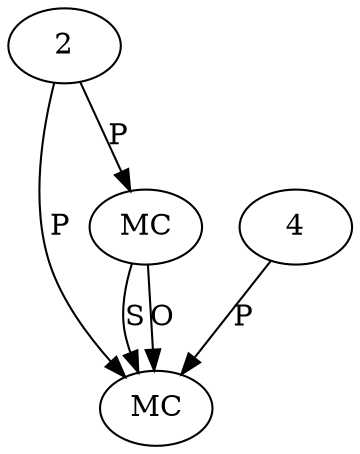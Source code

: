 digraph "AUG" {

  1 [ label="MC" s="put()" t="Map" l="127" ];
  2 [ t="String" n="id" ];
  3 [ label="MC" s="get()" t="Map" l="124" ];
  4 [ t="Territory" n="t" ];
  4 -> 1 [ label="P" ];
  2 -> 1 [ label="P" ];
  3 -> 1 [ label="S" ];
  3 -> 1 [ label="O" ];
  2 -> 3 [ label="P" ];
}
